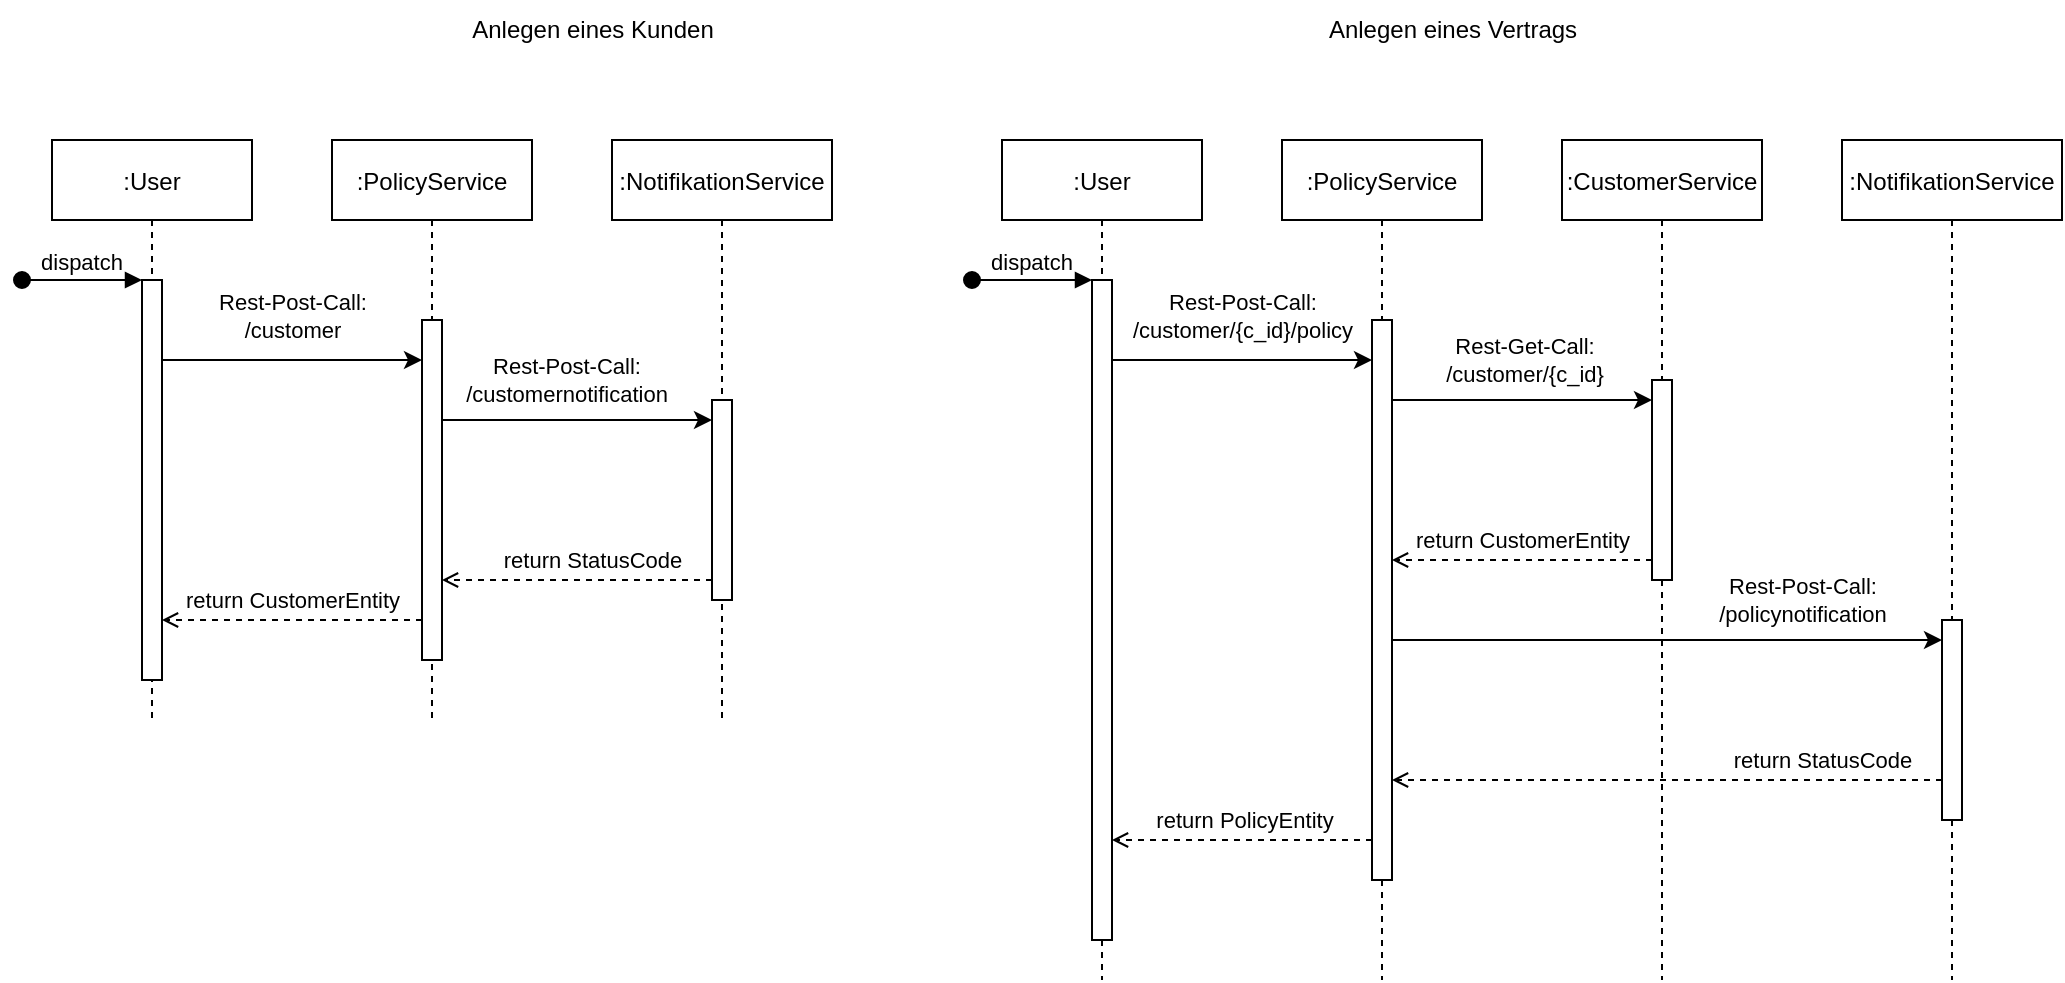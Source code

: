 <mxfile version="21.1.2" type="device">
  <diagram id="kgpKYQtTHZ0yAKxKKP6v" name="Page-1">
    <mxGraphModel dx="1098" dy="988" grid="1" gridSize="10" guides="1" tooltips="1" connect="1" arrows="1" fold="1" page="1" pageScale="1" pageWidth="850" pageHeight="1100" math="0" shadow="0">
      <root>
        <mxCell id="0" />
        <mxCell id="1" parent="0" />
        <mxCell id="3nuBFxr9cyL0pnOWT2aG-1" value=":User" style="shape=umlLifeline;perimeter=lifelinePerimeter;container=1;collapsible=0;recursiveResize=0;rounded=0;shadow=0;strokeWidth=1;" parent="1" vertex="1">
          <mxGeometry x="60" y="80" width="100" height="290" as="geometry" />
        </mxCell>
        <mxCell id="3nuBFxr9cyL0pnOWT2aG-2" value="" style="points=[];perimeter=orthogonalPerimeter;rounded=0;shadow=0;strokeWidth=1;" parent="3nuBFxr9cyL0pnOWT2aG-1" vertex="1">
          <mxGeometry x="45" y="70" width="10" height="200" as="geometry" />
        </mxCell>
        <mxCell id="3nuBFxr9cyL0pnOWT2aG-3" value="dispatch" style="verticalAlign=bottom;startArrow=oval;endArrow=block;startSize=8;shadow=0;strokeWidth=1;" parent="3nuBFxr9cyL0pnOWT2aG-1" target="3nuBFxr9cyL0pnOWT2aG-2" edge="1">
          <mxGeometry relative="1" as="geometry">
            <mxPoint x="-15" y="70" as="sourcePoint" />
          </mxGeometry>
        </mxCell>
        <mxCell id="Gh8mynFa8VvWBVUGiOve-1" value=":PolicyService" style="shape=umlLifeline;perimeter=lifelinePerimeter;container=1;collapsible=0;recursiveResize=0;rounded=0;shadow=0;strokeWidth=1;" parent="1" vertex="1">
          <mxGeometry x="200" y="80" width="100" height="290" as="geometry" />
        </mxCell>
        <mxCell id="Gh8mynFa8VvWBVUGiOve-5" value="" style="points=[];perimeter=orthogonalPerimeter;rounded=0;shadow=0;strokeWidth=1;" parent="Gh8mynFa8VvWBVUGiOve-1" vertex="1">
          <mxGeometry x="45" y="90" width="10" height="170" as="geometry" />
        </mxCell>
        <mxCell id="Gh8mynFa8VvWBVUGiOve-3" value="Anlegen eines Kunden" style="text;html=1;align=center;verticalAlign=middle;resizable=0;points=[];autosize=1;strokeColor=none;fillColor=none;" parent="1" vertex="1">
          <mxGeometry x="260" y="10" width="140" height="30" as="geometry" />
        </mxCell>
        <mxCell id="Gh8mynFa8VvWBVUGiOve-4" value=":NotifikationService" style="shape=umlLifeline;perimeter=lifelinePerimeter;container=1;collapsible=0;recursiveResize=0;rounded=0;shadow=0;strokeWidth=1;" parent="1" vertex="1">
          <mxGeometry x="340" y="80" width="110" height="290" as="geometry" />
        </mxCell>
        <mxCell id="Gh8mynFa8VvWBVUGiOve-14" value="" style="points=[];perimeter=orthogonalPerimeter;rounded=0;shadow=0;strokeWidth=1;" parent="Gh8mynFa8VvWBVUGiOve-4" vertex="1">
          <mxGeometry x="50" y="130" width="10" height="100" as="geometry" />
        </mxCell>
        <mxCell id="Gh8mynFa8VvWBVUGiOve-6" style="edgeStyle=orthogonalEdgeStyle;rounded=0;orthogonalLoop=1;jettySize=auto;html=1;" parent="1" source="3nuBFxr9cyL0pnOWT2aG-2" target="Gh8mynFa8VvWBVUGiOve-5" edge="1">
          <mxGeometry relative="1" as="geometry">
            <Array as="points">
              <mxPoint x="180" y="190" />
              <mxPoint x="180" y="190" />
            </Array>
          </mxGeometry>
        </mxCell>
        <mxCell id="Gh8mynFa8VvWBVUGiOve-7" value="Rest-Post-Call:&lt;br&gt;/customer" style="edgeLabel;html=1;align=center;verticalAlign=middle;resizable=0;points=[];" parent="Gh8mynFa8VvWBVUGiOve-6" vertex="1" connectable="0">
          <mxGeometry x="0.197" y="2" relative="1" as="geometry">
            <mxPoint x="-13" y="-20" as="offset" />
          </mxGeometry>
        </mxCell>
        <mxCell id="Gh8mynFa8VvWBVUGiOve-10" style="edgeStyle=orthogonalEdgeStyle;rounded=0;orthogonalLoop=1;jettySize=auto;html=1;dashed=1;endArrow=open;endFill=0;" parent="1" source="Gh8mynFa8VvWBVUGiOve-5" target="3nuBFxr9cyL0pnOWT2aG-2" edge="1">
          <mxGeometry relative="1" as="geometry">
            <Array as="points">
              <mxPoint x="170" y="320" />
              <mxPoint x="170" y="320" />
            </Array>
          </mxGeometry>
        </mxCell>
        <mxCell id="Gh8mynFa8VvWBVUGiOve-42" value="return CustomerEntity" style="edgeLabel;html=1;align=center;verticalAlign=middle;resizable=0;points=[];" parent="Gh8mynFa8VvWBVUGiOve-10" vertex="1" connectable="0">
          <mxGeometry x="0.336" y="-1" relative="1" as="geometry">
            <mxPoint x="22" y="-9" as="offset" />
          </mxGeometry>
        </mxCell>
        <mxCell id="Gh8mynFa8VvWBVUGiOve-15" style="edgeStyle=orthogonalEdgeStyle;rounded=0;orthogonalLoop=1;jettySize=auto;html=1;" parent="1" target="Gh8mynFa8VvWBVUGiOve-14" edge="1">
          <mxGeometry relative="1" as="geometry">
            <mxPoint x="255" y="210" as="sourcePoint" />
            <Array as="points">
              <mxPoint x="390" y="220" />
              <mxPoint x="390" y="220" />
            </Array>
          </mxGeometry>
        </mxCell>
        <mxCell id="Gh8mynFa8VvWBVUGiOve-16" value="Rest-Post-Call:&lt;br style=&quot;border-color: var(--border-color);&quot;&gt;/customernotification" style="edgeLabel;html=1;align=center;verticalAlign=middle;resizable=0;points=[];" parent="Gh8mynFa8VvWBVUGiOve-15" vertex="1" connectable="0">
          <mxGeometry x="0.409" y="1" relative="1" as="geometry">
            <mxPoint x="-30" y="-19" as="offset" />
          </mxGeometry>
        </mxCell>
        <mxCell id="Gh8mynFa8VvWBVUGiOve-17" style="edgeStyle=orthogonalEdgeStyle;rounded=0;orthogonalLoop=1;jettySize=auto;html=1;dashed=1;endArrow=open;endFill=0;" parent="1" source="Gh8mynFa8VvWBVUGiOve-14" target="Gh8mynFa8VvWBVUGiOve-5" edge="1">
          <mxGeometry relative="1" as="geometry">
            <mxPoint x="255" y="260" as="targetPoint" />
            <Array as="points">
              <mxPoint x="320" y="300" />
              <mxPoint x="320" y="300" />
            </Array>
          </mxGeometry>
        </mxCell>
        <mxCell id="Gh8mynFa8VvWBVUGiOve-19" value="return StatusCode" style="edgeLabel;html=1;align=center;verticalAlign=middle;resizable=0;points=[];" parent="Gh8mynFa8VvWBVUGiOve-17" vertex="1" connectable="0">
          <mxGeometry x="-0.188" relative="1" as="geometry">
            <mxPoint x="-5" y="-10" as="offset" />
          </mxGeometry>
        </mxCell>
        <mxCell id="Gh8mynFa8VvWBVUGiOve-20" value=":User" style="shape=umlLifeline;perimeter=lifelinePerimeter;container=1;collapsible=0;recursiveResize=0;rounded=0;shadow=0;strokeWidth=1;" parent="1" vertex="1">
          <mxGeometry x="535" y="80" width="100" height="420" as="geometry" />
        </mxCell>
        <mxCell id="Gh8mynFa8VvWBVUGiOve-21" value="" style="points=[];perimeter=orthogonalPerimeter;rounded=0;shadow=0;strokeWidth=1;" parent="Gh8mynFa8VvWBVUGiOve-20" vertex="1">
          <mxGeometry x="45" y="70" width="10" height="330" as="geometry" />
        </mxCell>
        <mxCell id="Gh8mynFa8VvWBVUGiOve-22" value="dispatch" style="verticalAlign=bottom;startArrow=oval;endArrow=block;startSize=8;shadow=0;strokeWidth=1;" parent="Gh8mynFa8VvWBVUGiOve-20" target="Gh8mynFa8VvWBVUGiOve-21" edge="1">
          <mxGeometry relative="1" as="geometry">
            <mxPoint x="-15" y="70" as="sourcePoint" />
          </mxGeometry>
        </mxCell>
        <mxCell id="Gh8mynFa8VvWBVUGiOve-23" value=":PolicyService" style="shape=umlLifeline;perimeter=lifelinePerimeter;container=1;collapsible=0;recursiveResize=0;rounded=0;shadow=0;strokeWidth=1;" parent="1" vertex="1">
          <mxGeometry x="675" y="80" width="100" height="420" as="geometry" />
        </mxCell>
        <mxCell id="Gh8mynFa8VvWBVUGiOve-24" value="" style="points=[];perimeter=orthogonalPerimeter;rounded=0;shadow=0;strokeWidth=1;" parent="Gh8mynFa8VvWBVUGiOve-23" vertex="1">
          <mxGeometry x="45" y="90" width="10" height="280" as="geometry" />
        </mxCell>
        <mxCell id="Gh8mynFa8VvWBVUGiOve-25" value=":CustomerService" style="shape=umlLifeline;perimeter=lifelinePerimeter;container=1;collapsible=0;recursiveResize=0;rounded=0;shadow=0;strokeWidth=1;" parent="1" vertex="1">
          <mxGeometry x="815" y="80" width="100" height="420" as="geometry" />
        </mxCell>
        <mxCell id="Gh8mynFa8VvWBVUGiOve-26" value="" style="points=[];perimeter=orthogonalPerimeter;rounded=0;shadow=0;strokeWidth=1;" parent="Gh8mynFa8VvWBVUGiOve-25" vertex="1">
          <mxGeometry x="45" y="120" width="10" height="100" as="geometry" />
        </mxCell>
        <mxCell id="Gh8mynFa8VvWBVUGiOve-27" value="Anlegen eines Vertrags" style="text;html=1;align=center;verticalAlign=middle;resizable=0;points=[];autosize=1;strokeColor=none;fillColor=none;" parent="1" vertex="1">
          <mxGeometry x="685" y="10" width="150" height="30" as="geometry" />
        </mxCell>
        <mxCell id="Gh8mynFa8VvWBVUGiOve-28" value=":NotifikationService" style="shape=umlLifeline;perimeter=lifelinePerimeter;container=1;collapsible=0;recursiveResize=0;rounded=0;shadow=0;strokeWidth=1;" parent="1" vertex="1">
          <mxGeometry x="955" y="80" width="110" height="420" as="geometry" />
        </mxCell>
        <mxCell id="Gh8mynFa8VvWBVUGiOve-29" value="" style="points=[];perimeter=orthogonalPerimeter;rounded=0;shadow=0;strokeWidth=1;" parent="Gh8mynFa8VvWBVUGiOve-28" vertex="1">
          <mxGeometry x="50" y="240" width="10" height="100" as="geometry" />
        </mxCell>
        <mxCell id="Gh8mynFa8VvWBVUGiOve-30" style="edgeStyle=orthogonalEdgeStyle;rounded=0;orthogonalLoop=1;jettySize=auto;html=1;" parent="1" source="Gh8mynFa8VvWBVUGiOve-21" target="Gh8mynFa8VvWBVUGiOve-24" edge="1">
          <mxGeometry relative="1" as="geometry">
            <Array as="points">
              <mxPoint x="655" y="190" />
              <mxPoint x="655" y="190" />
            </Array>
          </mxGeometry>
        </mxCell>
        <mxCell id="Gh8mynFa8VvWBVUGiOve-31" value="Rest-Post-Call:&lt;br&gt;/customer/{c_id}/policy" style="edgeLabel;html=1;align=center;verticalAlign=middle;resizable=0;points=[];" parent="Gh8mynFa8VvWBVUGiOve-30" vertex="1" connectable="0">
          <mxGeometry x="0.197" y="2" relative="1" as="geometry">
            <mxPoint x="-13" y="-20" as="offset" />
          </mxGeometry>
        </mxCell>
        <mxCell id="Gh8mynFa8VvWBVUGiOve-32" style="edgeStyle=orthogonalEdgeStyle;rounded=0;orthogonalLoop=1;jettySize=auto;html=1;dashed=1;endArrow=open;endFill=0;" parent="1" source="Gh8mynFa8VvWBVUGiOve-24" target="Gh8mynFa8VvWBVUGiOve-21" edge="1">
          <mxGeometry relative="1" as="geometry">
            <Array as="points">
              <mxPoint x="645" y="430" />
              <mxPoint x="645" y="430" />
            </Array>
          </mxGeometry>
        </mxCell>
        <mxCell id="Gh8mynFa8VvWBVUGiOve-41" value="return PolicyEntity" style="edgeLabel;html=1;align=center;verticalAlign=middle;resizable=0;points=[];" parent="Gh8mynFa8VvWBVUGiOve-32" vertex="1" connectable="0">
          <mxGeometry x="0.316" relative="1" as="geometry">
            <mxPoint x="21" y="-10" as="offset" />
          </mxGeometry>
        </mxCell>
        <mxCell id="Gh8mynFa8VvWBVUGiOve-33" style="edgeStyle=orthogonalEdgeStyle;rounded=0;orthogonalLoop=1;jettySize=auto;html=1;" parent="1" source="Gh8mynFa8VvWBVUGiOve-24" target="Gh8mynFa8VvWBVUGiOve-26" edge="1">
          <mxGeometry relative="1" as="geometry">
            <Array as="points">
              <mxPoint x="805" y="210" />
              <mxPoint x="805" y="210" />
            </Array>
          </mxGeometry>
        </mxCell>
        <mxCell id="Gh8mynFa8VvWBVUGiOve-34" value="Rest-Get-Call:&lt;br style=&quot;border-color: var(--border-color);&quot;&gt;/customer/{c_id}" style="edgeLabel;html=1;align=center;verticalAlign=middle;resizable=0;points=[];" parent="Gh8mynFa8VvWBVUGiOve-33" vertex="1" connectable="0">
          <mxGeometry x="-0.191" y="-1" relative="1" as="geometry">
            <mxPoint x="13" y="-21" as="offset" />
          </mxGeometry>
        </mxCell>
        <mxCell id="Gh8mynFa8VvWBVUGiOve-35" style="edgeStyle=orthogonalEdgeStyle;rounded=0;orthogonalLoop=1;jettySize=auto;html=1;dashed=1;endArrow=open;endFill=0;" parent="1" source="Gh8mynFa8VvWBVUGiOve-26" target="Gh8mynFa8VvWBVUGiOve-24" edge="1">
          <mxGeometry relative="1" as="geometry">
            <Array as="points">
              <mxPoint x="765" y="290" />
              <mxPoint x="765" y="290" />
            </Array>
          </mxGeometry>
        </mxCell>
        <mxCell id="Gh8mynFa8VvWBVUGiOve-36" value="return CustomerEntity" style="edgeLabel;html=1;align=center;verticalAlign=middle;resizable=0;points=[];" parent="Gh8mynFa8VvWBVUGiOve-35" vertex="1" connectable="0">
          <mxGeometry x="0.245" y="-2" relative="1" as="geometry">
            <mxPoint x="16" y="-8" as="offset" />
          </mxGeometry>
        </mxCell>
        <mxCell id="Gh8mynFa8VvWBVUGiOve-37" style="edgeStyle=orthogonalEdgeStyle;rounded=0;orthogonalLoop=1;jettySize=auto;html=1;" parent="1" source="Gh8mynFa8VvWBVUGiOve-24" target="Gh8mynFa8VvWBVUGiOve-29" edge="1">
          <mxGeometry relative="1" as="geometry">
            <Array as="points">
              <mxPoint x="865" y="330" />
              <mxPoint x="865" y="330" />
            </Array>
          </mxGeometry>
        </mxCell>
        <mxCell id="Gh8mynFa8VvWBVUGiOve-38" value="Rest-Post-Call:&lt;br style=&quot;border-color: var(--border-color);&quot;&gt;/policynotification" style="edgeLabel;html=1;align=center;verticalAlign=middle;resizable=0;points=[];" parent="Gh8mynFa8VvWBVUGiOve-37" vertex="1" connectable="0">
          <mxGeometry x="0.409" y="1" relative="1" as="geometry">
            <mxPoint x="11" y="-19" as="offset" />
          </mxGeometry>
        </mxCell>
        <mxCell id="Gh8mynFa8VvWBVUGiOve-39" style="edgeStyle=orthogonalEdgeStyle;rounded=0;orthogonalLoop=1;jettySize=auto;html=1;dashed=1;endArrow=open;endFill=0;" parent="1" source="Gh8mynFa8VvWBVUGiOve-29" target="Gh8mynFa8VvWBVUGiOve-24" edge="1">
          <mxGeometry relative="1" as="geometry">
            <Array as="points">
              <mxPoint x="875" y="400" />
              <mxPoint x="875" y="400" />
            </Array>
          </mxGeometry>
        </mxCell>
        <mxCell id="Gh8mynFa8VvWBVUGiOve-40" value="return StatusCode" style="edgeLabel;html=1;align=center;verticalAlign=middle;resizable=0;points=[];" parent="Gh8mynFa8VvWBVUGiOve-39" vertex="1" connectable="0">
          <mxGeometry x="-0.188" relative="1" as="geometry">
            <mxPoint x="51" y="-10" as="offset" />
          </mxGeometry>
        </mxCell>
      </root>
    </mxGraphModel>
  </diagram>
</mxfile>
